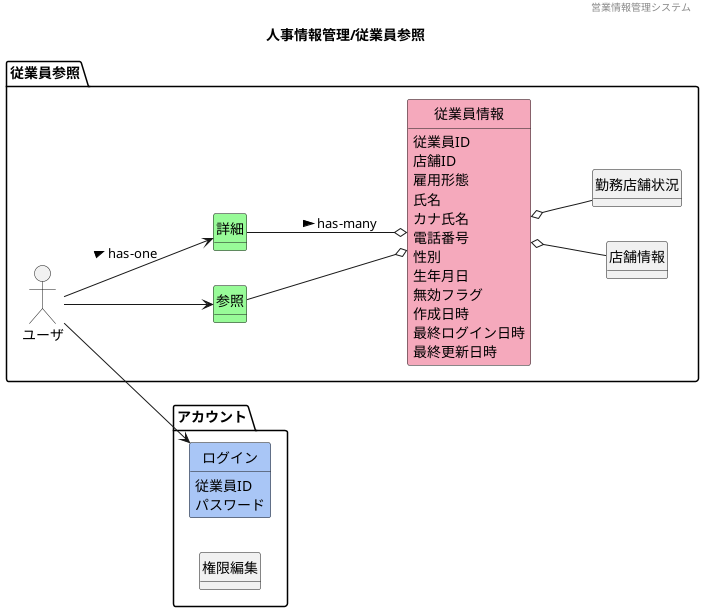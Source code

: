 @startuml images/人事情報管理/従業員参照
' ヘッダー
header 営業情報管理システム
' タイトル
title 人事情報管理/従業員参照
' 
hide circle
' 
hide method
left to right direction

package "アカウント"{
    class "ログイン" #A9C6F6
    class "権限編集"
}

package "従業員参照" {
    'ユーザや外部システム
    mix_actor "ユーザ"
    class "参照" #98fb98
    class "詳細" #98fb98
    class "従業員情報" #F5A9BC
    class "店舗情報"
    class "勤務店舗状況"
}
    ' package "マスタ管理"{
    ' }
    ' class "" #F5A9BC
    ' class "" #ffd700

    'モデル同士の関係
    ユーザ --> 参照
    ユーザ --> 詳細: > has-one
    ユーザ --> ログイン
    参照 --o 従業員情報
    詳細 --o 従業員情報 : > has-many
    従業員情報 o-- 勤務店舗状況
    ' 従業員情報 o-- マスタ管理
    従業員情報 o-- 店舗情報

    'ドメインクラスの属性
    従業員情報 : 従業員ID
    従業員情報 : 店舗ID
    従業員情報 : 雇用形態
    従業員情報 : 氏名
    従業員情報 : カナ氏名
    従業員情報 : 電話番号
    従業員情報 : 性別
    従業員情報 : 生年月日
    従業員情報 : 無効フラグ
    従業員情報 : 作成日時
    従業員情報 : 最終ログイン日時
    従業員情報 : 最終更新日時
    ' 店舗情報 : 店舗名
    ' 店舗情報 : 住所
    ' 店舗情報 : 連絡先
    ' 店舗情報 : 店長
    ' 店舗情報 : 主な従業員
    ' 勤務店舗状況 : 店舗名
    ' 勤務店舗状況 : 従業員数
    ' 勤務店舗状況 : 責任者
    ログイン : 従業員ID
    ログイン : パスワード




@enduml